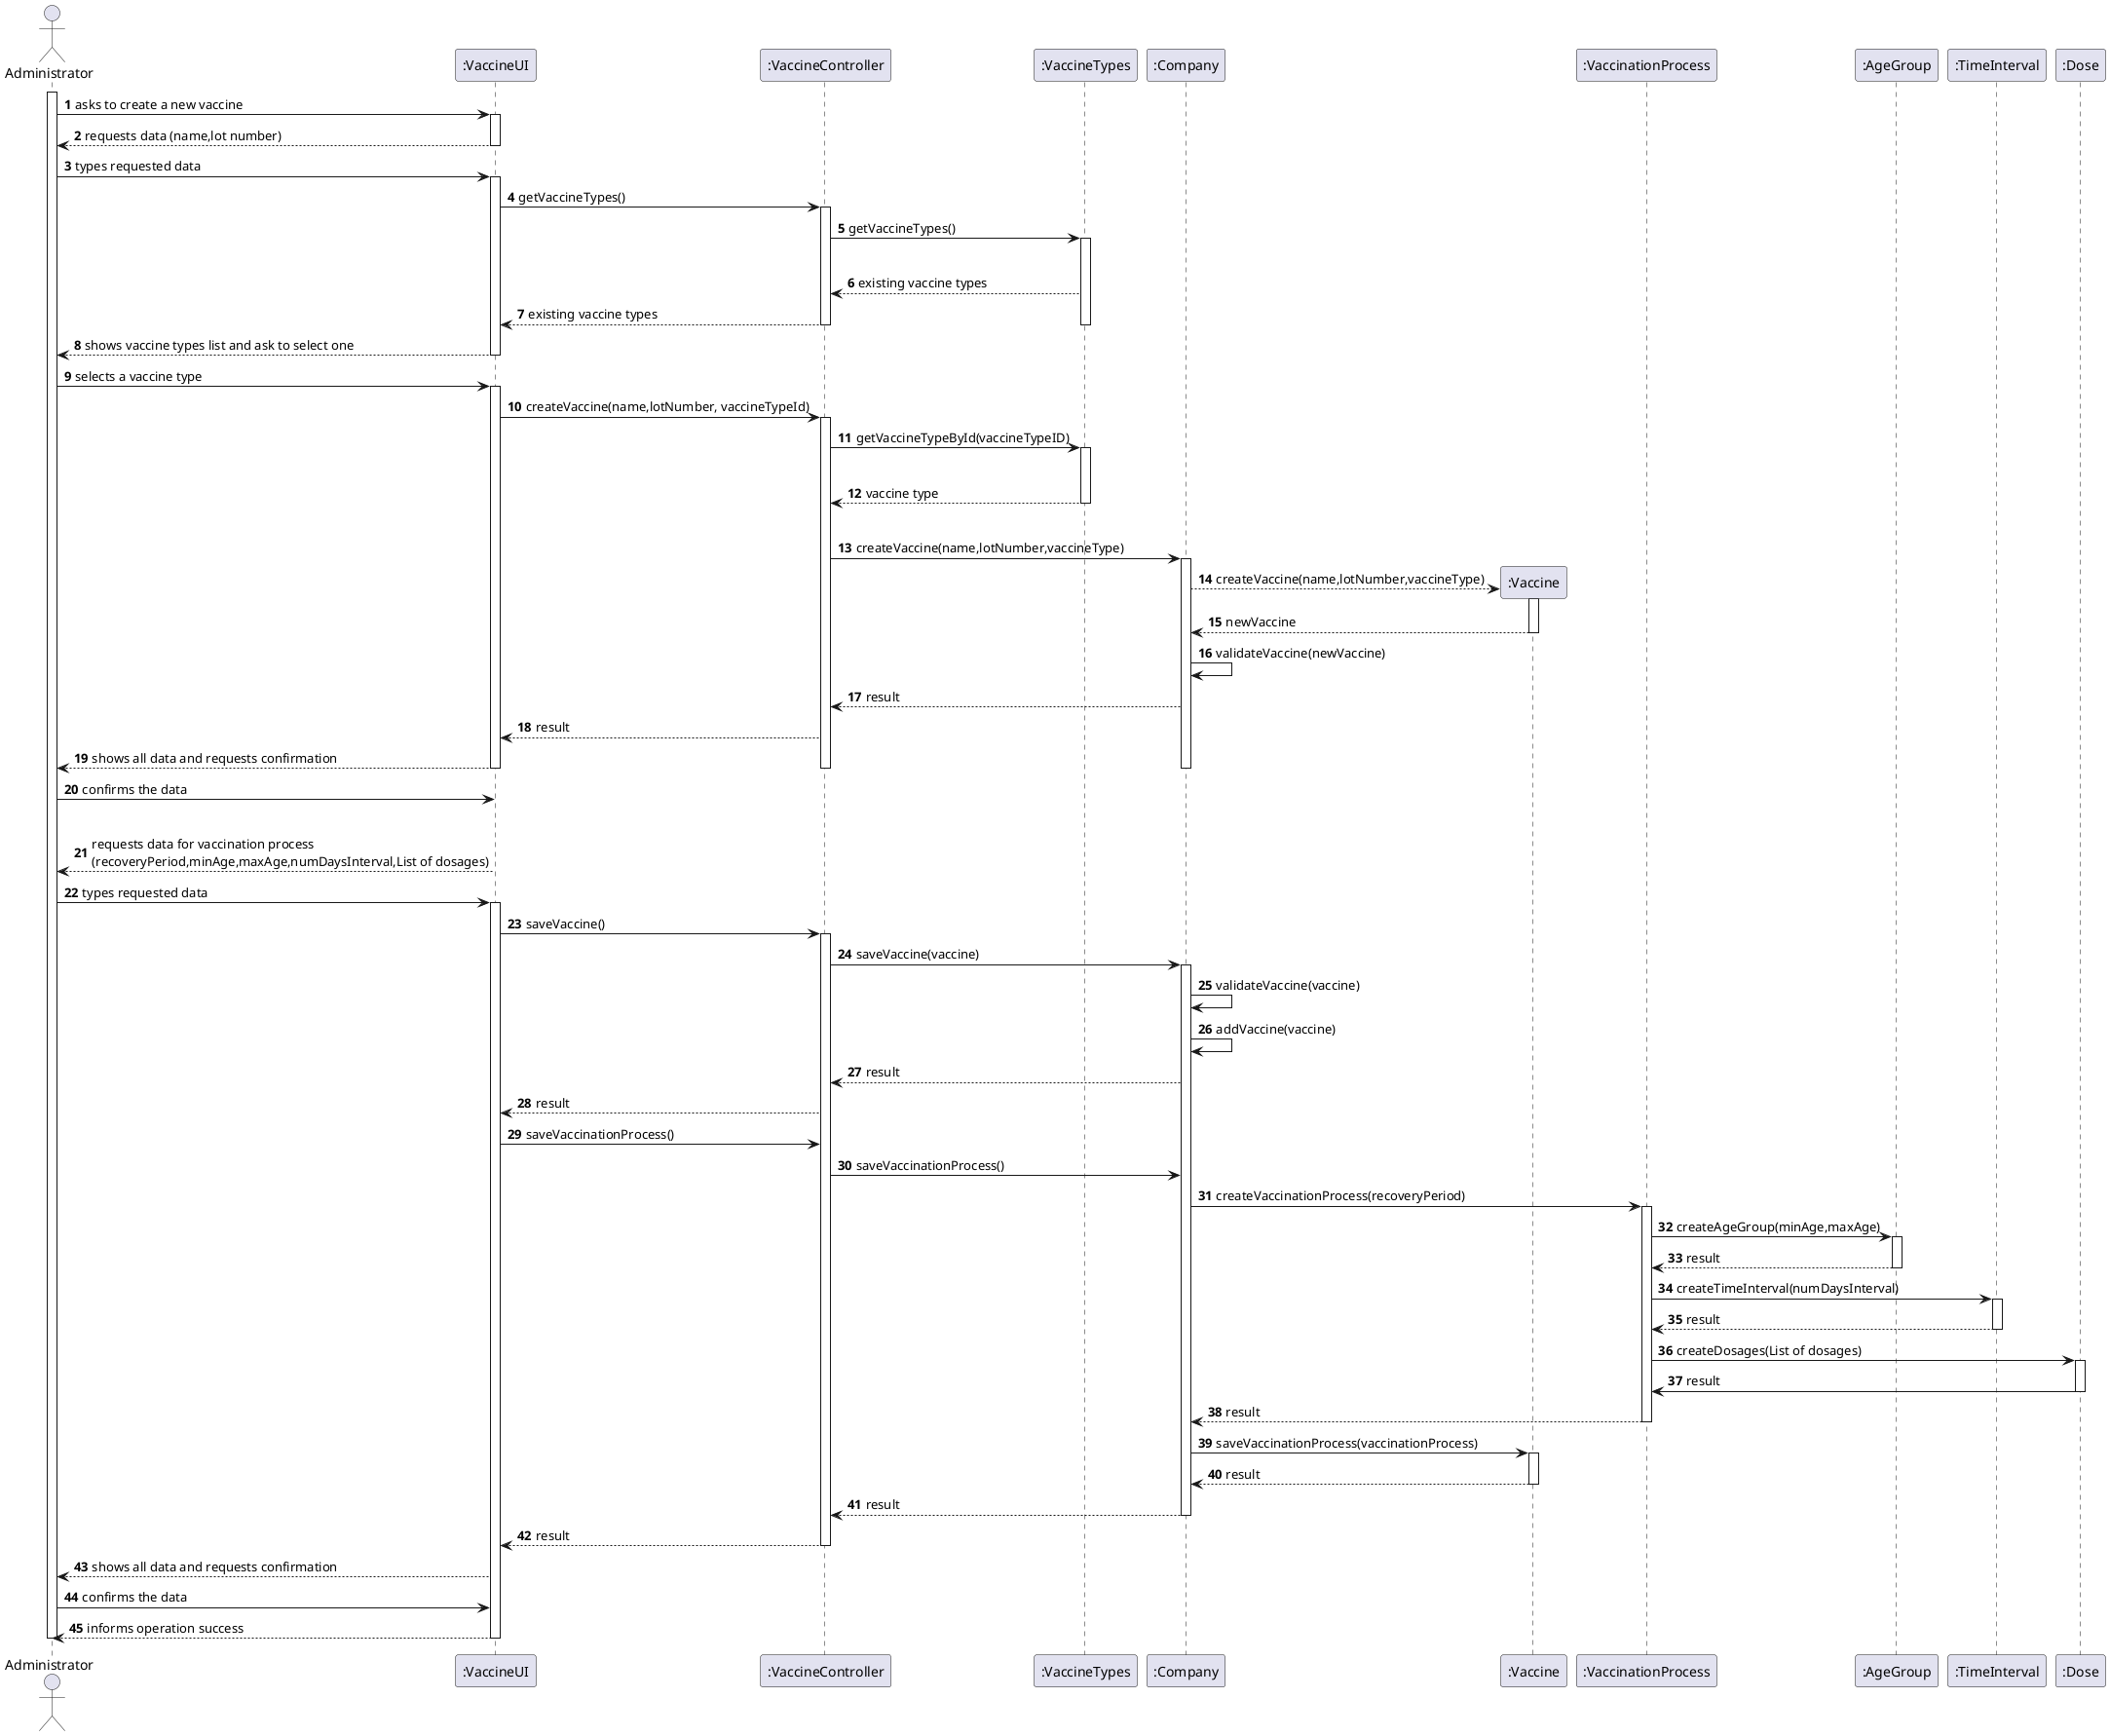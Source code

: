 @startuml
autonumber
actor "Administrator" as ADM

participant ":VaccineUI" as UI

participant ":VaccineController" as CTRL

participant ":VaccineTypes" as VACTYPE

participant ":Company" as ORG
participant ":Vaccine" as VAC

participant ":VaccinationProcess" as VACPRO
participant ":AgeGroup" as AGEGROUP
participant ":TimeInterval" as TIME
participant ":Dose" as DOSE


activate ADM
ADM -> UI : asks to create a new vaccine
activate UI
UI --> ADM : requests data (name,lot number)
deactivate UI

ADM -> UI : types requested data
activate UI

UI -> CTRL : getVaccineTypes()
activate CTRL

CTRL -> VACTYPE : getVaccineTypes()
activate VACTYPE
|||
VACTYPE --> CTRL : existing vaccine types

CTRL --> UI : existing vaccine types
deactivate VACTYPE
deactivate CTRL

UI --> ADM : shows vaccine types list and ask to select one
deactivate VACTYPE
deactivate UI

ADM -> UI : selects a vaccine type
activate UI

UI -> CTRL : createVaccine(name,lotNumber, vaccineTypeId)
activate CTRL

CTRL -> VACTYPE : getVaccineTypeById(vaccineTypeID)
activate VACTYPE
|||
VACTYPE --> CTRL : vaccine type
|||
deactivate VACTYPE

CTRL -> ORG: createVaccine(name,lotNumber,vaccineType)

activate ORG

ORG --> VAC**: createVaccine(name,lotNumber,vaccineType)

activate VAC
VAC --> ORG : newVaccine

deactivate VAC

ORG -> ORG: validateVaccine(newVaccine)
ORG --> CTRL : result


CTRL --> UI: result

UI --> ADM: shows all data and requests confirmation
deactivate ORG
deactivate VACTYPE
deactivate CTRL
deactivate UI

ADM -> UI : confirms the data
|||
UI --> ADM : requests data for vaccination process \n(recoveryPeriod,minAge,maxAge,numDaysInterval,List of dosages)
ADM -> UI : types requested data
activate UI
UI -> CTRL : saveVaccine()
activate CTRL

CTRL -> ORG : saveVaccine(vaccine)
activate ORG

ORG -> ORG: validateVaccine(vaccine)
ORG -> ORG: addVaccine(vaccine)
ORG --> CTRL : result
CTRL --> UI: result

UI -> CTRL: saveVaccinationProcess()
CTRL -> ORG: saveVaccinationProcess()

ORG -> VACPRO: createVaccinationProcess(recoveryPeriod)
activate VACPRO

VACPRO -> AGEGROUP: createAgeGroup(minAge,maxAge)
activate AGEGROUP
AGEGROUP --> VACPRO : result


deactivate AGEGROUP
VACPRO -> TIME: createTimeInterval(numDaysInterval)
activate TIME
TIME --> VACPRO: result
deactivate TIME

VACPRO -> DOSE: createDosages(List of dosages)
activate DOSE
DOSE -> VACPRO: result
deactivate DOSE

VACPRO --> ORG: result
deactivate VACPRO

ORG -> VAC: saveVaccinationProcess(vaccinationProcess)
activate VAC
VAC --> ORG: result
deactivate VAC

ORG --> CTRL: result
deactivate ORG
CTRL --> UI: result
deactivate CTRL
UI --> ADM: shows all data and requests confirmation
ADM -> UI: confirms the data
UI --> ADM: informs operation success


deactivate UI

deactivate ADM

@enduml
